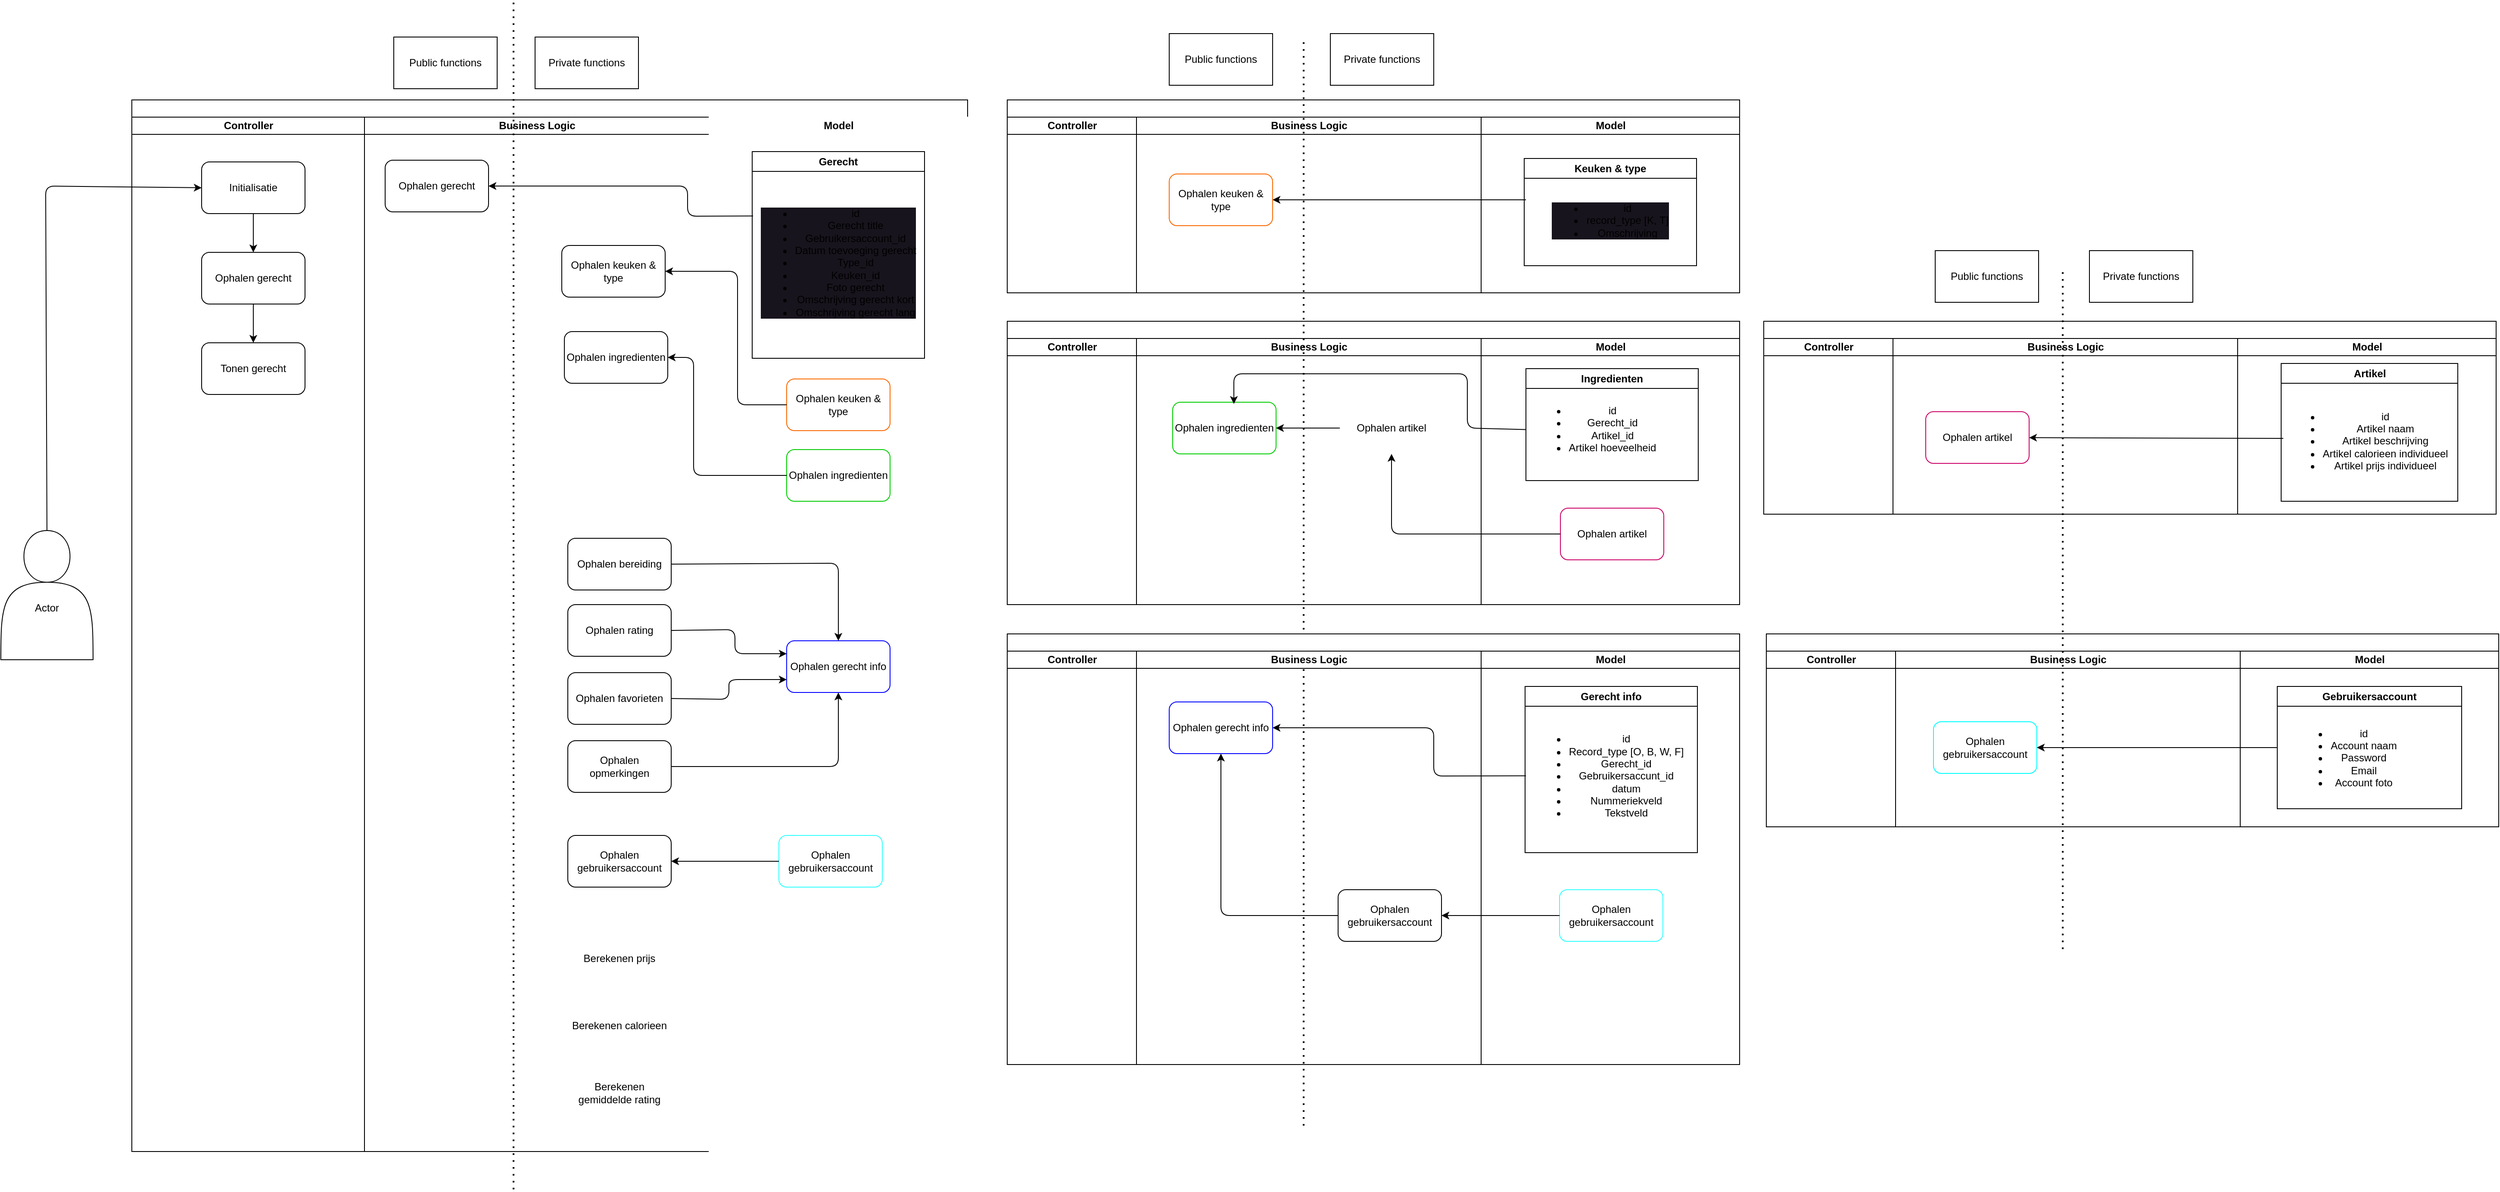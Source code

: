 <mxfile>
    <diagram id="VHG2-tVIWDWCJHlA1pZh" name="Page-1">
        <mxGraphModel dx="1769" dy="1254" grid="0" gridSize="10" guides="1" tooltips="1" connect="1" arrows="1" fold="1" page="0" pageScale="1" pageWidth="827" pageHeight="1169" math="0" shadow="0">
            <root>
                <mxCell id="0"/>
                <mxCell id="1" parent="0"/>
                <mxCell id="2" value="" style="swimlane;childLayout=stackLayout;resizeParent=1;resizeParentMax=0;startSize=20;html=1;" parent="1" vertex="1">
                    <mxGeometry x="12" y="30" width="970" height="1221" as="geometry"/>
                </mxCell>
                <mxCell id="3" value="Controller" style="swimlane;startSize=20;html=1;" parent="2" vertex="1">
                    <mxGeometry y="20" width="270" height="1201" as="geometry"/>
                </mxCell>
                <mxCell id="7" value="Initialisatie" style="rounded=1;whiteSpace=wrap;html=1;" parent="3" vertex="1">
                    <mxGeometry x="81" y="52" width="120" height="60" as="geometry"/>
                </mxCell>
                <mxCell id="10" value="Ophalen gerecht" style="rounded=1;whiteSpace=wrap;html=1;" parent="3" vertex="1">
                    <mxGeometry x="81" y="157" width="120" height="60" as="geometry"/>
                </mxCell>
                <mxCell id="11" value="Tonen gerecht" style="rounded=1;whiteSpace=wrap;html=1;" parent="3" vertex="1">
                    <mxGeometry x="81" y="262" width="120" height="60" as="geometry"/>
                </mxCell>
                <mxCell id="12" value="" style="endArrow=classic;html=1;exitX=0.5;exitY=1;exitDx=0;exitDy=0;entryX=0.5;entryY=0;entryDx=0;entryDy=0;" parent="3" source="7" target="10" edge="1">
                    <mxGeometry width="50" height="50" relative="1" as="geometry">
                        <mxPoint x="300" y="200" as="sourcePoint"/>
                        <mxPoint x="130" y="140" as="targetPoint"/>
                    </mxGeometry>
                </mxCell>
                <mxCell id="13" value="" style="endArrow=classic;html=1;entryX=0.5;entryY=0;entryDx=0;entryDy=0;exitX=0.5;exitY=1;exitDx=0;exitDy=0;" parent="3" source="10" target="11" edge="1">
                    <mxGeometry width="50" height="50" relative="1" as="geometry">
                        <mxPoint x="300" y="200" as="sourcePoint"/>
                        <mxPoint x="350" y="150" as="targetPoint"/>
                    </mxGeometry>
                </mxCell>
                <mxCell id="4" value="Business Logic" style="swimlane;startSize=20;html=1;" parent="2" vertex="1">
                    <mxGeometry x="270" y="20" width="400" height="1201" as="geometry"/>
                </mxCell>
                <mxCell id="18" value="Ophalen gerecht" style="rounded=1;whiteSpace=wrap;html=1;" parent="4" vertex="1">
                    <mxGeometry x="24" y="50" width="120" height="60" as="geometry"/>
                </mxCell>
                <mxCell id="22" value="Ophalen keuken &amp;amp; type" style="rounded=1;whiteSpace=wrap;html=1;" parent="4" vertex="1">
                    <mxGeometry x="229" y="149" width="120" height="60" as="geometry"/>
                </mxCell>
                <mxCell id="24" value="Ophalen ingredienten" style="rounded=1;whiteSpace=wrap;html=1;" parent="4" vertex="1">
                    <mxGeometry x="232" y="249" width="120" height="60" as="geometry"/>
                </mxCell>
                <mxCell id="14" value="" style="endArrow=none;dashed=1;html=1;dashPattern=1 3;strokeWidth=2;" parent="4" edge="1">
                    <mxGeometry width="50" height="50" relative="1" as="geometry">
                        <mxPoint x="173" y="1245" as="sourcePoint"/>
                        <mxPoint x="173" y="-135" as="targetPoint"/>
                    </mxGeometry>
                </mxCell>
                <mxCell id="171" value="Berekenen prijs" style="rounded=1;whiteSpace=wrap;html=1;strokeColor=#FFFFFF;" parent="4" vertex="1">
                    <mxGeometry x="236" y="947" width="120" height="60" as="geometry"/>
                </mxCell>
                <mxCell id="172" value="Berekenen calorieen" style="rounded=1;whiteSpace=wrap;html=1;strokeColor=#FFFFFF;" parent="4" vertex="1">
                    <mxGeometry x="236" y="1025" width="120" height="60" as="geometry"/>
                </mxCell>
                <mxCell id="238" value="Ophalen gebruikersaccount" style="rounded=1;whiteSpace=wrap;html=1;" parent="4" vertex="1">
                    <mxGeometry x="236" y="834" width="120" height="60" as="geometry"/>
                </mxCell>
                <mxCell id="322" value="Ophalen bereiding" style="rounded=1;whiteSpace=wrap;html=1;" parent="4" vertex="1">
                    <mxGeometry x="236" y="489" width="120" height="60" as="geometry"/>
                </mxCell>
                <mxCell id="323" value="Ophalen rating" style="rounded=1;whiteSpace=wrap;html=1;" parent="4" vertex="1">
                    <mxGeometry x="236" y="566" width="120" height="60" as="geometry"/>
                </mxCell>
                <mxCell id="324" value="Ophalen favorieten" style="rounded=1;whiteSpace=wrap;html=1;" parent="4" vertex="1">
                    <mxGeometry x="236" y="645" width="120" height="60" as="geometry"/>
                </mxCell>
                <mxCell id="325" value="Ophalen opmerkingen" style="rounded=1;whiteSpace=wrap;html=1;" parent="4" vertex="1">
                    <mxGeometry x="236" y="724" width="120" height="60" as="geometry"/>
                </mxCell>
                <mxCell id="354" value="Berekenen gemiddelde rating" style="rounded=1;whiteSpace=wrap;html=1;strokeColor=#FFFFFF;" vertex="1" parent="4">
                    <mxGeometry x="236" y="1103" width="120" height="60" as="geometry"/>
                </mxCell>
                <mxCell id="5" value="Model" style="swimlane;startSize=20;html=1;strokeColor=#FFFFFF;" parent="2" vertex="1">
                    <mxGeometry x="670" y="20" width="300" height="1201" as="geometry"/>
                </mxCell>
                <mxCell id="19" value="Gerecht" style="swimlane;whiteSpace=wrap;html=1;" parent="5" vertex="1">
                    <mxGeometry x="50" y="40" width="200" height="240" as="geometry"/>
                </mxCell>
                <mxCell id="21" value="&lt;ul style=&quot;background-color: rgb(24, 20, 29);&quot;&gt;&lt;li&gt;id&lt;/li&gt;&lt;li&gt;Gerecht title&lt;/li&gt;&lt;li&gt;Gebruikersaccount_id&lt;/li&gt;&lt;li&gt;Datum toevoeging gerecht&lt;/li&gt;&lt;li&gt;Type_id&lt;/li&gt;&lt;li&gt;Keuken_id&lt;/li&gt;&lt;li&gt;Foto gerecht&lt;/li&gt;&lt;li&gt;Omschrijving gerecht kort&lt;/li&gt;&lt;li&gt;Omschrijving gerecht lang&lt;/li&gt;&lt;/ul&gt;" style="text;html=1;strokeColor=none;fillColor=none;align=center;verticalAlign=middle;whiteSpace=wrap;rounded=0;" parent="19" vertex="1">
                    <mxGeometry x="1" y="21" width="198" height="215" as="geometry"/>
                </mxCell>
                <mxCell id="26" value="Ophalen keuken &amp;amp; type" style="rounded=1;whiteSpace=wrap;html=1;gradientColor=none;strokeColor=#FA6800;" parent="5" vertex="1">
                    <mxGeometry x="90" y="304" width="120" height="60" as="geometry"/>
                </mxCell>
                <mxCell id="29" value="Ophalen ingredienten" style="rounded=1;whiteSpace=wrap;html=1;strokeColor=#00CC00;" parent="5" vertex="1">
                    <mxGeometry x="90" y="386" width="120" height="60" as="geometry"/>
                </mxCell>
                <mxCell id="239" value="Ophalen gebruikersaccount" style="rounded=1;whiteSpace=wrap;html=1;strokeColor=#33FFFF;" parent="5" vertex="1">
                    <mxGeometry x="81" y="834" width="120" height="60" as="geometry"/>
                </mxCell>
                <mxCell id="326" value="Ophalen gerecht info" style="rounded=1;whiteSpace=wrap;html=1;strokeColor=#0000FF;" parent="5" vertex="1">
                    <mxGeometry x="90" y="608" width="120" height="60" as="geometry"/>
                </mxCell>
                <mxCell id="27" value="" style="endArrow=classic;html=1;entryX=1;entryY=0.5;entryDx=0;entryDy=0;exitX=0;exitY=0.25;exitDx=0;exitDy=0;" parent="2" source="21" target="18" edge="1">
                    <mxGeometry width="50" height="50" relative="1" as="geometry">
                        <mxPoint x="356" y="327" as="sourcePoint"/>
                        <mxPoint x="406" y="277" as="targetPoint"/>
                        <Array as="points">
                            <mxPoint x="645" y="135"/>
                            <mxPoint x="645" y="100"/>
                            <mxPoint x="565" y="100"/>
                        </Array>
                    </mxGeometry>
                </mxCell>
                <mxCell id="261" value="" style="endArrow=classic;html=1;entryX=1;entryY=0.5;entryDx=0;entryDy=0;exitX=0;exitY=0.5;exitDx=0;exitDy=0;" parent="2" source="26" target="22" edge="1">
                    <mxGeometry width="50" height="50" relative="1" as="geometry">
                        <mxPoint x="491" y="407" as="sourcePoint"/>
                        <mxPoint x="541" y="357" as="targetPoint"/>
                        <Array as="points">
                            <mxPoint x="703" y="354"/>
                            <mxPoint x="703" y="199"/>
                        </Array>
                    </mxGeometry>
                </mxCell>
                <mxCell id="263" value="" style="endArrow=classic;html=1;entryX=1;entryY=0.5;entryDx=0;entryDy=0;exitX=0;exitY=0.5;exitDx=0;exitDy=0;" parent="2" source="29" target="24" edge="1">
                    <mxGeometry width="50" height="50" relative="1" as="geometry">
                        <mxPoint x="523" y="434" as="sourcePoint"/>
                        <mxPoint x="573" y="384" as="targetPoint"/>
                        <Array as="points">
                            <mxPoint x="652" y="436"/>
                            <mxPoint x="652" y="299"/>
                        </Array>
                    </mxGeometry>
                </mxCell>
                <mxCell id="271" value="" style="endArrow=classic;html=1;entryX=1;entryY=0.5;entryDx=0;entryDy=0;exitX=0;exitY=0.5;exitDx=0;exitDy=0;" parent="2" source="239" target="238" edge="1">
                    <mxGeometry width="50" height="50" relative="1" as="geometry">
                        <mxPoint x="850" y="537" as="sourcePoint"/>
                        <mxPoint x="900" y="487" as="targetPoint"/>
                    </mxGeometry>
                </mxCell>
                <mxCell id="327" value="" style="endArrow=classic;html=1;entryX=0.5;entryY=0;entryDx=0;entryDy=0;exitX=1;exitY=0.5;exitDx=0;exitDy=0;" parent="2" source="322" target="326" edge="1">
                    <mxGeometry width="50" height="50" relative="1" as="geometry">
                        <mxPoint x="1049" y="673" as="sourcePoint"/>
                        <mxPoint x="1099" y="623" as="targetPoint"/>
                        <Array as="points">
                            <mxPoint x="820" y="538"/>
                        </Array>
                    </mxGeometry>
                </mxCell>
                <mxCell id="328" value="" style="endArrow=classic;html=1;entryX=0.5;entryY=1;entryDx=0;entryDy=0;exitX=1;exitY=0.5;exitDx=0;exitDy=0;" parent="2" source="325" target="326" edge="1">
                    <mxGeometry width="50" height="50" relative="1" as="geometry">
                        <mxPoint x="1049" y="673" as="sourcePoint"/>
                        <mxPoint x="1099" y="623" as="targetPoint"/>
                        <Array as="points">
                            <mxPoint x="820" y="774"/>
                        </Array>
                    </mxGeometry>
                </mxCell>
                <mxCell id="329" value="" style="endArrow=classic;html=1;entryX=0;entryY=0.25;entryDx=0;entryDy=0;exitX=1;exitY=0.5;exitDx=0;exitDy=0;" parent="2" source="323" target="326" edge="1">
                    <mxGeometry width="50" height="50" relative="1" as="geometry">
                        <mxPoint x="1049" y="673" as="sourcePoint"/>
                        <mxPoint x="1099" y="623" as="targetPoint"/>
                        <Array as="points">
                            <mxPoint x="700" y="615"/>
                            <mxPoint x="700" y="643"/>
                        </Array>
                    </mxGeometry>
                </mxCell>
                <mxCell id="330" value="" style="endArrow=classic;html=1;entryX=0;entryY=0.75;entryDx=0;entryDy=0;exitX=1;exitY=0.5;exitDx=0;exitDy=0;" parent="2" source="324" target="326" edge="1">
                    <mxGeometry width="50" height="50" relative="1" as="geometry">
                        <mxPoint x="1049" y="673" as="sourcePoint"/>
                        <mxPoint x="1099" y="623" as="targetPoint"/>
                        <Array as="points">
                            <mxPoint x="693" y="696"/>
                            <mxPoint x="693" y="673"/>
                        </Array>
                    </mxGeometry>
                </mxCell>
                <mxCell id="6" value="&lt;br&gt;&lt;br&gt;Actor" style="shape=actor;whiteSpace=wrap;html=1;" parent="1" vertex="1">
                    <mxGeometry x="-140" y="530" width="107" height="150" as="geometry"/>
                </mxCell>
                <mxCell id="16" value="Public functions" style="rounded=0;whiteSpace=wrap;html=1;" parent="1" vertex="1">
                    <mxGeometry x="316" y="-43" width="120" height="60" as="geometry"/>
                </mxCell>
                <mxCell id="17" value="Private functions" style="rounded=0;whiteSpace=wrap;html=1;" parent="1" vertex="1">
                    <mxGeometry x="480" y="-43" width="120" height="60" as="geometry"/>
                </mxCell>
                <mxCell id="35" value="" style="swimlane;childLayout=stackLayout;resizeParent=1;resizeParentMax=0;startSize=20;html=1;" parent="1" vertex="1">
                    <mxGeometry x="1028" y="30" width="850" height="224" as="geometry"/>
                </mxCell>
                <mxCell id="36" value="Controller" style="swimlane;startSize=20;html=1;" parent="35" vertex="1">
                    <mxGeometry y="20" width="150" height="204" as="geometry"/>
                </mxCell>
                <mxCell id="37" value="Business Logic" style="swimlane;startSize=20;html=1;" parent="35" vertex="1">
                    <mxGeometry x="150" y="20" width="400" height="204" as="geometry"/>
                </mxCell>
                <mxCell id="94" value="Ophalen keuken &amp;amp; type" style="rounded=1;whiteSpace=wrap;html=1;strokeColor=#FA6800;" parent="37" vertex="1">
                    <mxGeometry x="38" y="66" width="120" height="60" as="geometry"/>
                </mxCell>
                <mxCell id="38" value="Model" style="swimlane;startSize=20;html=1;" parent="35" vertex="1">
                    <mxGeometry x="550" y="20" width="300" height="204" as="geometry"/>
                </mxCell>
                <mxCell id="103" value="Keuken &amp;amp; type" style="swimlane;whiteSpace=wrap;html=1;" parent="38" vertex="1">
                    <mxGeometry x="50" y="48" width="200" height="124.5" as="geometry"/>
                </mxCell>
                <mxCell id="104" value="&lt;ul style=&quot;background-color: rgb(24, 20, 29);&quot;&gt;&lt;li&gt;id&lt;/li&gt;&lt;li&gt;record_type [K, T]&lt;/li&gt;&lt;li&gt;Omschrijving&lt;/li&gt;&lt;/ul&gt;" style="text;html=1;strokeColor=none;fillColor=none;align=center;verticalAlign=middle;whiteSpace=wrap;rounded=0;" parent="103" vertex="1">
                    <mxGeometry x="1" y="21" width="198" height="102" as="geometry"/>
                </mxCell>
                <mxCell id="105" value="" style="endArrow=classic;html=1;entryX=1;entryY=0.5;entryDx=0;entryDy=0;" parent="35" target="94" edge="1">
                    <mxGeometry width="50" height="50" relative="1" as="geometry">
                        <mxPoint x="602" y="116" as="sourcePoint"/>
                        <mxPoint x="495" y="220" as="targetPoint"/>
                    </mxGeometry>
                </mxCell>
                <mxCell id="90" value="" style="swimlane;childLayout=stackLayout;resizeParent=1;resizeParentMax=0;startSize=20;html=1;" parent="1" vertex="1">
                    <mxGeometry x="1028" y="287" width="850" height="329" as="geometry"/>
                </mxCell>
                <mxCell id="91" value="Controller" style="swimlane;startSize=20;html=1;" parent="90" vertex="1">
                    <mxGeometry y="20" width="150" height="309" as="geometry"/>
                </mxCell>
                <mxCell id="92" value="Business Logic" style="swimlane;startSize=20;html=1;" parent="90" vertex="1">
                    <mxGeometry x="150" y="20" width="400" height="309" as="geometry"/>
                </mxCell>
                <mxCell id="99" value="Ophalen ingredienten" style="rounded=1;whiteSpace=wrap;html=1;strokeColor=#00CC00;" parent="92" vertex="1">
                    <mxGeometry x="42" y="74" width="120" height="60" as="geometry"/>
                </mxCell>
                <mxCell id="109" value="Ingredienten" style="swimlane;whiteSpace=wrap;html=1;" parent="92" vertex="1">
                    <mxGeometry x="452" y="35" width="200" height="130" as="geometry"/>
                </mxCell>
                <mxCell id="110" value="&lt;ul&gt;&lt;li&gt;id&lt;/li&gt;&lt;li&gt;Gerecht_id&lt;/li&gt;&lt;li&gt;Artikel_id&lt;/li&gt;&lt;li&gt;Artikel hoeveelheid&lt;/li&gt;&lt;/ul&gt;" style="text;html=1;align=center;verticalAlign=middle;resizable=0;points=[];autosize=1;strokeColor=none;fillColor=none;" parent="109" vertex="1">
                    <mxGeometry y="10" width="160" height="120" as="geometry"/>
                </mxCell>
                <mxCell id="111" value="" style="endArrow=classic;html=1;entryX=0.592;entryY=0.033;entryDx=0;entryDy=0;exitX=-0.003;exitY=0.506;exitDx=0;exitDy=0;exitPerimeter=0;entryPerimeter=0;" parent="92" source="110" target="99" edge="1">
                    <mxGeometry width="50" height="50" relative="1" as="geometry">
                        <mxPoint x="321" y="-164" as="sourcePoint"/>
                        <mxPoint x="371" y="-214" as="targetPoint"/>
                        <Array as="points">
                            <mxPoint x="384" y="104"/>
                            <mxPoint x="384" y="41"/>
                            <mxPoint x="113" y="41"/>
                        </Array>
                    </mxGeometry>
                </mxCell>
                <mxCell id="112" value="Ophalen artikel" style="rounded=1;whiteSpace=wrap;html=1;strokeColor=#FFFFFF;" parent="92" vertex="1">
                    <mxGeometry x="236" y="74" width="120" height="60" as="geometry"/>
                </mxCell>
                <mxCell id="115" value="" style="endArrow=classic;html=1;entryX=1;entryY=0.5;entryDx=0;entryDy=0;exitX=0;exitY=0.5;exitDx=0;exitDy=0;" parent="92" source="112" target="99" edge="1">
                    <mxGeometry width="50" height="50" relative="1" as="geometry">
                        <mxPoint x="331" y="-11" as="sourcePoint"/>
                        <mxPoint x="381" y="-61" as="targetPoint"/>
                    </mxGeometry>
                </mxCell>
                <mxCell id="93" value="Model" style="swimlane;startSize=20;html=1;" parent="90" vertex="1">
                    <mxGeometry x="550" y="20" width="300" height="309" as="geometry"/>
                </mxCell>
                <mxCell id="114" value="Ophalen artikel" style="rounded=1;whiteSpace=wrap;html=1;strokeColor=#CC0066;" parent="93" vertex="1">
                    <mxGeometry x="92" y="197" width="120" height="60" as="geometry"/>
                </mxCell>
                <mxCell id="116" value="" style="endArrow=classic;html=1;entryX=0.5;entryY=1;entryDx=0;entryDy=0;exitX=0;exitY=0.5;exitDx=0;exitDy=0;" parent="90" source="114" target="112" edge="1">
                    <mxGeometry width="50" height="50" relative="1" as="geometry">
                        <mxPoint x="481" y="9" as="sourcePoint"/>
                        <mxPoint x="531" y="-41" as="targetPoint"/>
                        <Array as="points">
                            <mxPoint x="446" y="247"/>
                        </Array>
                    </mxGeometry>
                </mxCell>
                <mxCell id="95" value="" style="endArrow=none;dashed=1;html=1;dashPattern=1 3;strokeWidth=2;" parent="1" edge="1">
                    <mxGeometry width="50" height="50" relative="1" as="geometry">
                        <mxPoint x="1372" y="1221" as="sourcePoint"/>
                        <mxPoint x="1372" y="-39" as="targetPoint"/>
                    </mxGeometry>
                </mxCell>
                <mxCell id="96" value="Public functions" style="rounded=0;whiteSpace=wrap;html=1;" parent="1" vertex="1">
                    <mxGeometry x="1216" y="-47" width="120" height="60" as="geometry"/>
                </mxCell>
                <mxCell id="97" value="Private functions" style="rounded=0;whiteSpace=wrap;html=1;" parent="1" vertex="1">
                    <mxGeometry x="1403" y="-47" width="120" height="60" as="geometry"/>
                </mxCell>
                <mxCell id="269" value="" style="endArrow=classic;html=1;entryX=0;entryY=0.5;entryDx=0;entryDy=0;exitX=0.5;exitY=0;exitDx=0;exitDy=0;" parent="1" source="6" target="7" edge="1">
                    <mxGeometry width="50" height="50" relative="1" as="geometry">
                        <mxPoint x="110" y="543" as="sourcePoint"/>
                        <mxPoint x="160" y="493" as="targetPoint"/>
                        <Array as="points">
                            <mxPoint x="-88" y="130"/>
                        </Array>
                    </mxGeometry>
                </mxCell>
                <mxCell id="275" value="" style="swimlane;childLayout=stackLayout;resizeParent=1;resizeParentMax=0;startSize=20;html=1;" parent="1" vertex="1">
                    <mxGeometry x="1028" y="650" width="850" height="500" as="geometry"/>
                </mxCell>
                <mxCell id="276" value="Controller" style="swimlane;startSize=20;html=1;" parent="275" vertex="1">
                    <mxGeometry y="20" width="150" height="480" as="geometry"/>
                </mxCell>
                <mxCell id="277" value="Business Logic" style="swimlane;startSize=20;html=1;" parent="275" vertex="1">
                    <mxGeometry x="150" y="20" width="400" height="480" as="geometry"/>
                </mxCell>
                <mxCell id="280" value="Ophalen gerecht info" style="rounded=1;whiteSpace=wrap;html=1;strokeColor=#0000FF;" parent="277" vertex="1">
                    <mxGeometry x="38" y="59" width="120" height="60" as="geometry"/>
                </mxCell>
                <mxCell id="332" value="Ophalen gebruikersaccount" style="rounded=1;whiteSpace=wrap;html=1;" parent="277" vertex="1">
                    <mxGeometry x="234" y="277" width="120" height="60" as="geometry"/>
                </mxCell>
                <mxCell id="333" value="" style="endArrow=classic;html=1;entryX=0.5;entryY=1;entryDx=0;entryDy=0;exitX=0;exitY=0.5;exitDx=0;exitDy=0;" parent="277" source="332" target="280" edge="1">
                    <mxGeometry width="50" height="50" relative="1" as="geometry">
                        <mxPoint x="63" y="250" as="sourcePoint"/>
                        <mxPoint x="113" y="200" as="targetPoint"/>
                        <Array as="points">
                            <mxPoint x="98" y="307"/>
                        </Array>
                    </mxGeometry>
                </mxCell>
                <mxCell id="279" value="Model" style="swimlane;startSize=20;html=1;" parent="275" vertex="1">
                    <mxGeometry x="550" y="20" width="300" height="480" as="geometry"/>
                </mxCell>
                <mxCell id="288" value="Gerecht info" style="swimlane;whiteSpace=wrap;html=1;" parent="279" vertex="1">
                    <mxGeometry x="51" y="41" width="200" height="193" as="geometry"/>
                </mxCell>
                <mxCell id="289" value="&lt;ul&gt;&lt;li&gt;id&lt;/li&gt;&lt;li&gt;Record_type [O, B, W, F]&lt;/li&gt;&lt;li&gt;Gerecht_id&lt;/li&gt;&lt;li&gt;Gebruikersaccunt_id&lt;/li&gt;&lt;li&gt;datum&lt;/li&gt;&lt;li&gt;Nummeriekveld&lt;/li&gt;&lt;li&gt;Tekstveld&lt;/li&gt;&lt;/ul&gt;" style="text;html=1;align=center;verticalAlign=middle;resizable=0;points=[];autosize=1;strokeColor=none;fillColor=none;" parent="288" vertex="1">
                    <mxGeometry x="1" y="14" width="191" height="179" as="geometry"/>
                </mxCell>
                <mxCell id="334" value="Ophalen gebruikersaccount" style="rounded=1;whiteSpace=wrap;html=1;strokeColor=#33FFFF;" parent="279" vertex="1">
                    <mxGeometry x="91" y="277" width="120" height="60" as="geometry"/>
                </mxCell>
                <mxCell id="290" value="" style="endArrow=classic;html=1;entryX=1;entryY=0.5;entryDx=0;entryDy=0;" parent="275" source="289" target="280" edge="1">
                    <mxGeometry width="50" height="50" relative="1" as="geometry">
                        <mxPoint x="362" y="326" as="sourcePoint"/>
                        <mxPoint x="412" y="276" as="targetPoint"/>
                        <Array as="points">
                            <mxPoint x="495" y="165"/>
                            <mxPoint x="495" y="109"/>
                        </Array>
                    </mxGeometry>
                </mxCell>
                <mxCell id="335" value="" style="endArrow=classic;html=1;entryX=1;entryY=0.5;entryDx=0;entryDy=0;exitX=0;exitY=0.5;exitDx=0;exitDy=0;" parent="275" source="334" target="332" edge="1">
                    <mxGeometry width="50" height="50" relative="1" as="geometry">
                        <mxPoint x="469" y="291" as="sourcePoint"/>
                        <mxPoint x="519" y="241" as="targetPoint"/>
                    </mxGeometry>
                </mxCell>
                <mxCell id="336" value="" style="swimlane;childLayout=stackLayout;resizeParent=1;resizeParentMax=0;startSize=20;html=1;" parent="1" vertex="1">
                    <mxGeometry x="1909" y="650" width="850" height="224" as="geometry"/>
                </mxCell>
                <mxCell id="337" value="Controller" style="swimlane;startSize=20;html=1;" parent="336" vertex="1">
                    <mxGeometry y="20" width="150" height="204" as="geometry"/>
                </mxCell>
                <mxCell id="338" value="Business Logic" style="swimlane;startSize=20;html=1;" parent="336" vertex="1">
                    <mxGeometry x="150" y="20" width="400" height="204" as="geometry"/>
                </mxCell>
                <mxCell id="345" value="Ophalen gebruikersaccount" style="rounded=1;whiteSpace=wrap;html=1;strokeColor=#00FFFF;" parent="338" vertex="1">
                    <mxGeometry x="44" y="82" width="120" height="60" as="geometry"/>
                </mxCell>
                <mxCell id="340" value="Model" style="swimlane;startSize=20;html=1;" parent="336" vertex="1">
                    <mxGeometry x="550" y="20" width="300" height="204" as="geometry"/>
                </mxCell>
                <mxCell id="349" value="Gebruikersaccount" style="swimlane;whiteSpace=wrap;html=1;" parent="340" vertex="1">
                    <mxGeometry x="43" y="41" width="214" height="142" as="geometry"/>
                </mxCell>
                <mxCell id="350" value="&lt;ul&gt;&lt;li&gt;id&lt;/li&gt;&lt;li&gt;Account naam&lt;/li&gt;&lt;li&gt;Password&lt;/li&gt;&lt;li&gt;Email&lt;/li&gt;&lt;li&gt;Account foto&lt;/li&gt;&lt;/ul&gt;" style="text;html=1;align=center;verticalAlign=middle;resizable=0;points=[];autosize=1;strokeColor=none;fillColor=none;" parent="349" vertex="1">
                    <mxGeometry x="12" y="14" width="135" height="138" as="geometry"/>
                </mxCell>
                <mxCell id="351" value="" style="endArrow=classic;html=1;entryX=1;entryY=0.5;entryDx=0;entryDy=0;exitX=0;exitY=0.5;exitDx=0;exitDy=0;" parent="336" source="349" target="345" edge="1">
                    <mxGeometry width="50" height="50" relative="1" as="geometry">
                        <mxPoint x="348" y="296" as="sourcePoint"/>
                        <mxPoint x="398" y="246" as="targetPoint"/>
                    </mxGeometry>
                </mxCell>
                <mxCell id="352" value="Public functions" style="rounded=0;whiteSpace=wrap;html=1;" parent="1" vertex="1">
                    <mxGeometry x="2105" y="205" width="120" height="60" as="geometry"/>
                </mxCell>
                <mxCell id="353" value="Private functions" style="rounded=0;whiteSpace=wrap;html=1;" parent="1" vertex="1">
                    <mxGeometry x="2284" y="205" width="120" height="60" as="geometry"/>
                </mxCell>
                <mxCell id="355" value="" style="swimlane;childLayout=stackLayout;resizeParent=1;resizeParentMax=0;startSize=20;html=1;" vertex="1" parent="1">
                    <mxGeometry x="1906" y="287" width="850" height="224" as="geometry"/>
                </mxCell>
                <mxCell id="356" value="Controller" style="swimlane;startSize=20;html=1;" vertex="1" parent="355">
                    <mxGeometry y="20" width="150" height="204" as="geometry"/>
                </mxCell>
                <mxCell id="357" value="Business Logic" style="swimlane;startSize=20;html=1;" vertex="1" parent="355">
                    <mxGeometry x="150" y="20" width="400" height="204" as="geometry"/>
                </mxCell>
                <mxCell id="359" value="" style="endArrow=none;dashed=1;html=1;dashPattern=1 3;strokeWidth=2;" edge="1" parent="357">
                    <mxGeometry width="50" height="50" relative="1" as="geometry">
                        <mxPoint x="197" y="709" as="sourcePoint"/>
                        <mxPoint x="197" y="-79" as="targetPoint"/>
                    </mxGeometry>
                </mxCell>
                <mxCell id="364" value="Ophalen artikel" style="rounded=1;whiteSpace=wrap;html=1;strokeColor=#CC0066;" vertex="1" parent="357">
                    <mxGeometry x="38" y="85" width="120" height="60" as="geometry"/>
                </mxCell>
                <mxCell id="360" value="Model" style="swimlane;startSize=20;html=1;" vertex="1" parent="355">
                    <mxGeometry x="550" y="20" width="300" height="204" as="geometry"/>
                </mxCell>
                <mxCell id="365" value="Artikel" style="swimlane;whiteSpace=wrap;html=1;" vertex="1" parent="1">
                    <mxGeometry x="2506.5" y="336" width="205" height="160" as="geometry"/>
                </mxCell>
                <mxCell id="366" value="&lt;ul&gt;&lt;li&gt;id&lt;/li&gt;&lt;li&gt;Artikel naam&lt;/li&gt;&lt;li&gt;Artikel beschrijving&lt;/li&gt;&lt;li&gt;Artikel calorieen individueel&lt;/li&gt;&lt;li&gt;Artikel prijs individueel&lt;/li&gt;&lt;/ul&gt;" style="text;html=1;align=center;verticalAlign=middle;resizable=0;points=[];autosize=1;strokeColor=none;fillColor=none;" vertex="1" parent="365">
                    <mxGeometry x="-4.5" y="20" width="210" height="140" as="geometry"/>
                </mxCell>
                <mxCell id="367" value="" style="endArrow=classic;html=1;" edge="1" parent="1" target="364">
                    <mxGeometry width="50" height="50" relative="1" as="geometry">
                        <mxPoint x="2509" y="423" as="sourcePoint"/>
                        <mxPoint x="2211" y="407" as="targetPoint"/>
                    </mxGeometry>
                </mxCell>
            </root>
        </mxGraphModel>
    </diagram>
</mxfile>